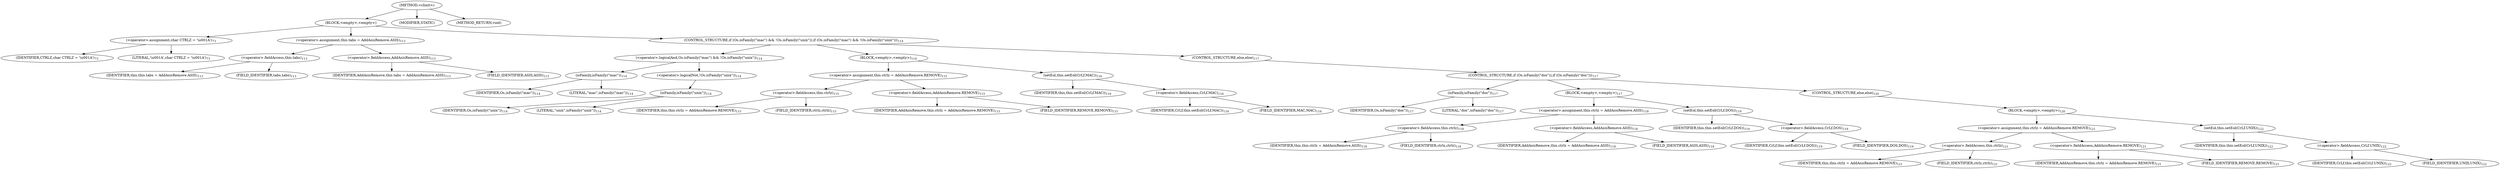 digraph "&lt;clinit&gt;" {  
"2361" [label = <(METHOD,&lt;clinit&gt;)> ]
"2362" [label = <(BLOCK,&lt;empty&gt;,&lt;empty&gt;)> ]
"2363" [label = <(&lt;operator&gt;.assignment,char CTRLZ = '\u001A')<SUB>73</SUB>> ]
"2364" [label = <(IDENTIFIER,CTRLZ,char CTRLZ = '\u001A')<SUB>73</SUB>> ]
"2365" [label = <(LITERAL,'\u001A',char CTRLZ = '\u001A')<SUB>73</SUB>> ]
"2366" [label = <(&lt;operator&gt;.assignment,this.tabs = AddAsisRemove.ASIS)<SUB>113</SUB>> ]
"2367" [label = <(&lt;operator&gt;.fieldAccess,this.tabs)<SUB>113</SUB>> ]
"2368" [label = <(IDENTIFIER,this,this.tabs = AddAsisRemove.ASIS)<SUB>113</SUB>> ]
"2369" [label = <(FIELD_IDENTIFIER,tabs,tabs)<SUB>113</SUB>> ]
"2370" [label = <(&lt;operator&gt;.fieldAccess,AddAsisRemove.ASIS)<SUB>113</SUB>> ]
"2371" [label = <(IDENTIFIER,AddAsisRemove,this.tabs = AddAsisRemove.ASIS)<SUB>113</SUB>> ]
"2372" [label = <(FIELD_IDENTIFIER,ASIS,ASIS)<SUB>113</SUB>> ]
"2373" [label = <(CONTROL_STRUCTURE,if (Os.isFamily(&quot;mac&quot;) &amp;&amp; !Os.isFamily(&quot;unix&quot;)),if (Os.isFamily(&quot;mac&quot;) &amp;&amp; !Os.isFamily(&quot;unix&quot;)))<SUB>114</SUB>> ]
"2374" [label = <(&lt;operator&gt;.logicalAnd,Os.isFamily(&quot;mac&quot;) &amp;&amp; !Os.isFamily(&quot;unix&quot;))<SUB>114</SUB>> ]
"2375" [label = <(isFamily,isFamily(&quot;mac&quot;))<SUB>114</SUB>> ]
"2376" [label = <(IDENTIFIER,Os,isFamily(&quot;mac&quot;))<SUB>114</SUB>> ]
"2377" [label = <(LITERAL,&quot;mac&quot;,isFamily(&quot;mac&quot;))<SUB>114</SUB>> ]
"2378" [label = <(&lt;operator&gt;.logicalNot,!Os.isFamily(&quot;unix&quot;))<SUB>114</SUB>> ]
"2379" [label = <(isFamily,isFamily(&quot;unix&quot;))<SUB>114</SUB>> ]
"2380" [label = <(IDENTIFIER,Os,isFamily(&quot;unix&quot;))<SUB>114</SUB>> ]
"2381" [label = <(LITERAL,&quot;unix&quot;,isFamily(&quot;unix&quot;))<SUB>114</SUB>> ]
"2382" [label = <(BLOCK,&lt;empty&gt;,&lt;empty&gt;)<SUB>114</SUB>> ]
"2383" [label = <(&lt;operator&gt;.assignment,this.ctrlz = AddAsisRemove.REMOVE)<SUB>115</SUB>> ]
"2384" [label = <(&lt;operator&gt;.fieldAccess,this.ctrlz)<SUB>115</SUB>> ]
"2385" [label = <(IDENTIFIER,this,this.ctrlz = AddAsisRemove.REMOVE)<SUB>115</SUB>> ]
"2386" [label = <(FIELD_IDENTIFIER,ctrlz,ctrlz)<SUB>115</SUB>> ]
"2387" [label = <(&lt;operator&gt;.fieldAccess,AddAsisRemove.REMOVE)<SUB>115</SUB>> ]
"2388" [label = <(IDENTIFIER,AddAsisRemove,this.ctrlz = AddAsisRemove.REMOVE)<SUB>115</SUB>> ]
"2389" [label = <(FIELD_IDENTIFIER,REMOVE,REMOVE)<SUB>115</SUB>> ]
"2390" [label = <(setEol,this.setEol(CrLf.MAC))<SUB>116</SUB>> ]
"2391" [label = <(IDENTIFIER,this,this.setEol(CrLf.MAC))<SUB>116</SUB>> ]
"2392" [label = <(&lt;operator&gt;.fieldAccess,CrLf.MAC)<SUB>116</SUB>> ]
"2393" [label = <(IDENTIFIER,CrLf,this.setEol(CrLf.MAC))<SUB>116</SUB>> ]
"2394" [label = <(FIELD_IDENTIFIER,MAC,MAC)<SUB>116</SUB>> ]
"2395" [label = <(CONTROL_STRUCTURE,else,else)<SUB>117</SUB>> ]
"2396" [label = <(CONTROL_STRUCTURE,if (Os.isFamily(&quot;dos&quot;)),if (Os.isFamily(&quot;dos&quot;)))<SUB>117</SUB>> ]
"2397" [label = <(isFamily,isFamily(&quot;dos&quot;))<SUB>117</SUB>> ]
"2398" [label = <(IDENTIFIER,Os,isFamily(&quot;dos&quot;))<SUB>117</SUB>> ]
"2399" [label = <(LITERAL,&quot;dos&quot;,isFamily(&quot;dos&quot;))<SUB>117</SUB>> ]
"2400" [label = <(BLOCK,&lt;empty&gt;,&lt;empty&gt;)<SUB>117</SUB>> ]
"2401" [label = <(&lt;operator&gt;.assignment,this.ctrlz = AddAsisRemove.ASIS)<SUB>118</SUB>> ]
"2402" [label = <(&lt;operator&gt;.fieldAccess,this.ctrlz)<SUB>118</SUB>> ]
"2403" [label = <(IDENTIFIER,this,this.ctrlz = AddAsisRemove.ASIS)<SUB>118</SUB>> ]
"2404" [label = <(FIELD_IDENTIFIER,ctrlz,ctrlz)<SUB>118</SUB>> ]
"2405" [label = <(&lt;operator&gt;.fieldAccess,AddAsisRemove.ASIS)<SUB>118</SUB>> ]
"2406" [label = <(IDENTIFIER,AddAsisRemove,this.ctrlz = AddAsisRemove.ASIS)<SUB>118</SUB>> ]
"2407" [label = <(FIELD_IDENTIFIER,ASIS,ASIS)<SUB>118</SUB>> ]
"2408" [label = <(setEol,this.setEol(CrLf.DOS))<SUB>119</SUB>> ]
"2409" [label = <(IDENTIFIER,this,this.setEol(CrLf.DOS))<SUB>119</SUB>> ]
"2410" [label = <(&lt;operator&gt;.fieldAccess,CrLf.DOS)<SUB>119</SUB>> ]
"2411" [label = <(IDENTIFIER,CrLf,this.setEol(CrLf.DOS))<SUB>119</SUB>> ]
"2412" [label = <(FIELD_IDENTIFIER,DOS,DOS)<SUB>119</SUB>> ]
"2413" [label = <(CONTROL_STRUCTURE,else,else)<SUB>120</SUB>> ]
"2414" [label = <(BLOCK,&lt;empty&gt;,&lt;empty&gt;)<SUB>120</SUB>> ]
"2415" [label = <(&lt;operator&gt;.assignment,this.ctrlz = AddAsisRemove.REMOVE)<SUB>121</SUB>> ]
"2416" [label = <(&lt;operator&gt;.fieldAccess,this.ctrlz)<SUB>121</SUB>> ]
"2417" [label = <(IDENTIFIER,this,this.ctrlz = AddAsisRemove.REMOVE)<SUB>121</SUB>> ]
"2418" [label = <(FIELD_IDENTIFIER,ctrlz,ctrlz)<SUB>121</SUB>> ]
"2419" [label = <(&lt;operator&gt;.fieldAccess,AddAsisRemove.REMOVE)<SUB>121</SUB>> ]
"2420" [label = <(IDENTIFIER,AddAsisRemove,this.ctrlz = AddAsisRemove.REMOVE)<SUB>121</SUB>> ]
"2421" [label = <(FIELD_IDENTIFIER,REMOVE,REMOVE)<SUB>121</SUB>> ]
"2422" [label = <(setEol,this.setEol(CrLf.UNIX))<SUB>122</SUB>> ]
"2423" [label = <(IDENTIFIER,this,this.setEol(CrLf.UNIX))<SUB>122</SUB>> ]
"2424" [label = <(&lt;operator&gt;.fieldAccess,CrLf.UNIX)<SUB>122</SUB>> ]
"2425" [label = <(IDENTIFIER,CrLf,this.setEol(CrLf.UNIX))<SUB>122</SUB>> ]
"2426" [label = <(FIELD_IDENTIFIER,UNIX,UNIX)<SUB>122</SUB>> ]
"2427" [label = <(MODIFIER,STATIC)> ]
"2428" [label = <(METHOD_RETURN,void)> ]
  "2361" -> "2362" 
  "2361" -> "2427" 
  "2361" -> "2428" 
  "2362" -> "2363" 
  "2362" -> "2366" 
  "2362" -> "2373" 
  "2363" -> "2364" 
  "2363" -> "2365" 
  "2366" -> "2367" 
  "2366" -> "2370" 
  "2367" -> "2368" 
  "2367" -> "2369" 
  "2370" -> "2371" 
  "2370" -> "2372" 
  "2373" -> "2374" 
  "2373" -> "2382" 
  "2373" -> "2395" 
  "2374" -> "2375" 
  "2374" -> "2378" 
  "2375" -> "2376" 
  "2375" -> "2377" 
  "2378" -> "2379" 
  "2379" -> "2380" 
  "2379" -> "2381" 
  "2382" -> "2383" 
  "2382" -> "2390" 
  "2383" -> "2384" 
  "2383" -> "2387" 
  "2384" -> "2385" 
  "2384" -> "2386" 
  "2387" -> "2388" 
  "2387" -> "2389" 
  "2390" -> "2391" 
  "2390" -> "2392" 
  "2392" -> "2393" 
  "2392" -> "2394" 
  "2395" -> "2396" 
  "2396" -> "2397" 
  "2396" -> "2400" 
  "2396" -> "2413" 
  "2397" -> "2398" 
  "2397" -> "2399" 
  "2400" -> "2401" 
  "2400" -> "2408" 
  "2401" -> "2402" 
  "2401" -> "2405" 
  "2402" -> "2403" 
  "2402" -> "2404" 
  "2405" -> "2406" 
  "2405" -> "2407" 
  "2408" -> "2409" 
  "2408" -> "2410" 
  "2410" -> "2411" 
  "2410" -> "2412" 
  "2413" -> "2414" 
  "2414" -> "2415" 
  "2414" -> "2422" 
  "2415" -> "2416" 
  "2415" -> "2419" 
  "2416" -> "2417" 
  "2416" -> "2418" 
  "2419" -> "2420" 
  "2419" -> "2421" 
  "2422" -> "2423" 
  "2422" -> "2424" 
  "2424" -> "2425" 
  "2424" -> "2426" 
}
